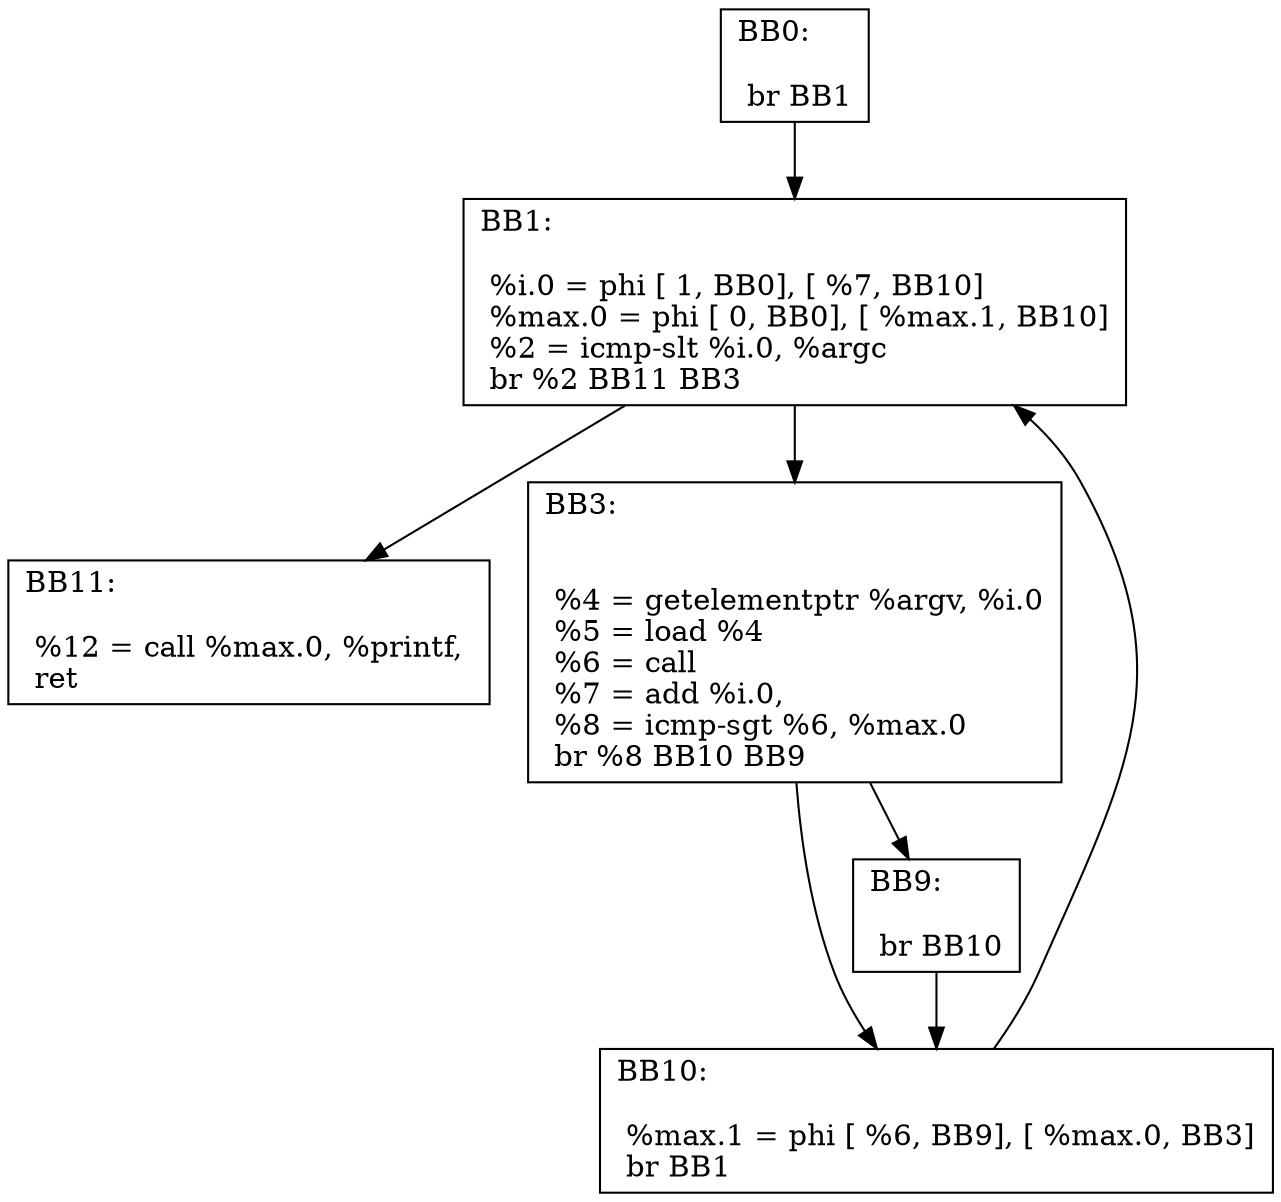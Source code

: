 digraph "CFG for 'main' function" {
	AA0 [shape=record, label="{BB0:\l\l  br  BB1\l}"];
	AA0 -> AA1
	AA1 [shape=record, label="{BB1:\l\l  %i.0 = phi [ 1, BB0], [  %7, BB10]\l %max.0 = phi [ 0, BB0], [  %max.1, BB10]\l %2 = icmp-slt  %i.0,  %argc\l br %2 BB11 BB3\l}"];
	AA1 -> AA11
	AA1 -> AA3
	AA3 [shape=record, label="{BB3:\l\l \l %4 = getelementptr %argv,  %i.0\l %5 = load %4\l %6 = call\l %7 = add %i.0, \l %8 = icmp-sgt  %6,  %max.0\l br %8 BB10 BB9\l}"];
	AA3 -> AA10
	AA3 -> AA9
	AA9 [shape=record, label="{BB9:\l\l  br  BB10\l}"];
	AA9 -> AA10
	AA10 [shape=record, label="{BB10:\l\l  %max.1 = phi [  %6, BB9], [  %max.0, BB3]\l br  BB1\l}"];
	AA10 -> AA1
	AA11 [shape=record, label="{BB11:\l\l  %12 = call %max.0,  %printf, \l ret \l}"];
}
